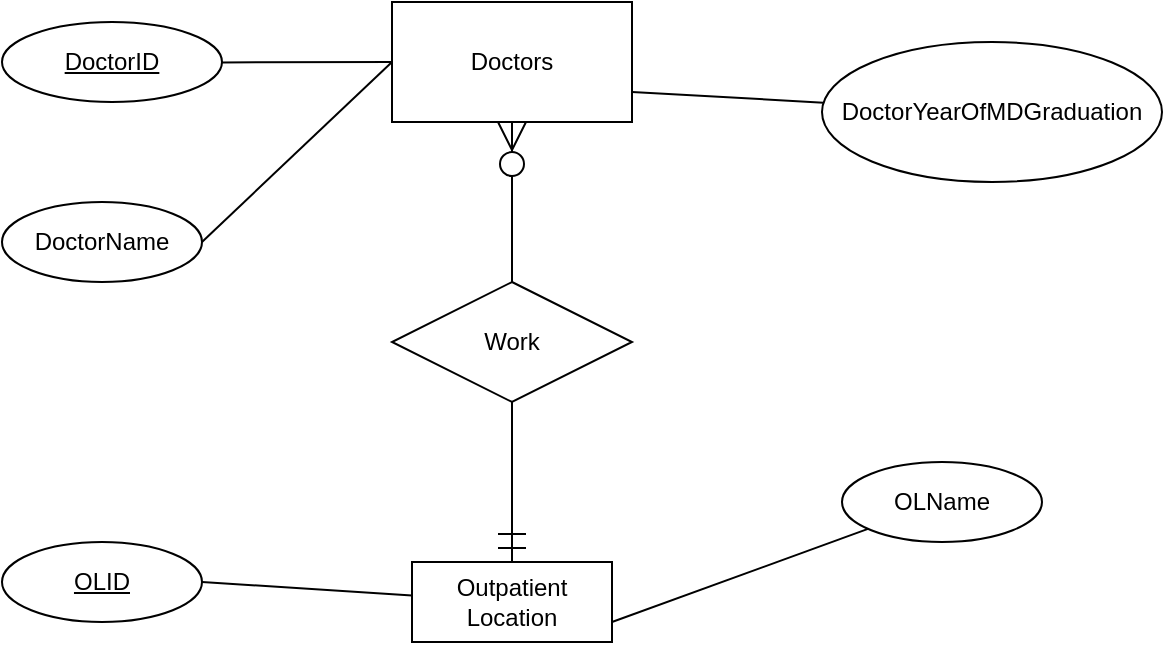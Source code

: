 <mxfile version="14.2.7" type="github">
  <diagram id="R2lEEEUBdFMjLlhIrx00" name="Page-1">
    <mxGraphModel dx="1422" dy="794" grid="1" gridSize="10" guides="1" tooltips="1" connect="1" arrows="1" fold="1" page="1" pageScale="1" pageWidth="850" pageHeight="1100" math="0" shadow="0" extFonts="Permanent Marker^https://fonts.googleapis.com/css?family=Permanent+Marker">
      <root>
        <mxCell id="0" />
        <mxCell id="1" parent="0" />
        <mxCell id="Kd4RHOhkoBYzq8kS-pFF-23" style="edgeStyle=none;rounded=1;jumpStyle=arc;orthogonalLoop=1;jettySize=auto;html=1;exitX=0.5;exitY=1;exitDx=0;exitDy=0;entryX=0.5;entryY=0;entryDx=0;entryDy=0;endArrow=none;endFill=0;strokeColor=#000000;startArrow=ERzeroToMany;startFill=1;targetPerimeterSpacing=12;endSize=12;startSize=12;sourcePerimeterSpacing=12;" parent="1" source="Kd4RHOhkoBYzq8kS-pFF-1" target="Kd4RHOhkoBYzq8kS-pFF-22" edge="1">
          <mxGeometry relative="1" as="geometry" />
        </mxCell>
        <mxCell id="Kd4RHOhkoBYzq8kS-pFF-1" value="Doctors" style="rounded=0;whiteSpace=wrap;html=1;" parent="1" vertex="1">
          <mxGeometry x="365" y="40" width="120" height="60" as="geometry" />
        </mxCell>
        <mxCell id="Kd4RHOhkoBYzq8kS-pFF-19" style="edgeStyle=none;rounded=0;jumpStyle=arc;orthogonalLoop=1;jettySize=auto;html=1;endArrow=none;endFill=0;" parent="1" source="Kd4RHOhkoBYzq8kS-pFF-15" target="Kd4RHOhkoBYzq8kS-pFF-1" edge="1">
          <mxGeometry relative="1" as="geometry" />
        </mxCell>
        <mxCell id="Kd4RHOhkoBYzq8kS-pFF-15" value="DoctorID" style="ellipse;whiteSpace=wrap;html=1;align=center;fontStyle=4;" parent="1" vertex="1">
          <mxGeometry x="170" y="50" width="110" height="40" as="geometry" />
        </mxCell>
        <mxCell id="Kd4RHOhkoBYzq8kS-pFF-18" style="edgeStyle=none;rounded=0;jumpStyle=arc;orthogonalLoop=1;jettySize=auto;html=1;exitX=1;exitY=0.5;exitDx=0;exitDy=0;entryX=0;entryY=0.5;entryDx=0;entryDy=0;endArrow=none;endFill=0;" parent="1" source="Kd4RHOhkoBYzq8kS-pFF-17" target="Kd4RHOhkoBYzq8kS-pFF-1" edge="1">
          <mxGeometry relative="1" as="geometry" />
        </mxCell>
        <mxCell id="Kd4RHOhkoBYzq8kS-pFF-17" value="DoctorName" style="ellipse;whiteSpace=wrap;html=1;align=center;" parent="1" vertex="1">
          <mxGeometry x="170" y="140" width="100" height="40" as="geometry" />
        </mxCell>
        <mxCell id="Kd4RHOhkoBYzq8kS-pFF-21" style="edgeStyle=none;rounded=0;jumpStyle=arc;orthogonalLoop=1;jettySize=auto;html=1;entryX=1;entryY=0.75;entryDx=0;entryDy=0;endArrow=none;endFill=0;" parent="1" source="Kd4RHOhkoBYzq8kS-pFF-20" target="Kd4RHOhkoBYzq8kS-pFF-1" edge="1">
          <mxGeometry relative="1" as="geometry" />
        </mxCell>
        <mxCell id="Kd4RHOhkoBYzq8kS-pFF-20" value="DoctorYearOfMDGraduation" style="ellipse;whiteSpace=wrap;html=1;align=center;" parent="1" vertex="1">
          <mxGeometry x="580" y="60" width="170" height="70" as="geometry" />
        </mxCell>
        <mxCell id="Kd4RHOhkoBYzq8kS-pFF-25" style="edgeStyle=none;rounded=1;jumpStyle=arc;orthogonalLoop=1;jettySize=auto;html=1;startArrow=none;startFill=0;endArrow=ERmandOne;endFill=0;strokeColor=#000000;startSize=11;endSize=12;" parent="1" source="Kd4RHOhkoBYzq8kS-pFF-22" target="Kd4RHOhkoBYzq8kS-pFF-24" edge="1">
          <mxGeometry relative="1" as="geometry" />
        </mxCell>
        <mxCell id="Kd4RHOhkoBYzq8kS-pFF-22" value="Work" style="shape=rhombus;perimeter=rhombusPerimeter;whiteSpace=wrap;html=1;align=center;" parent="1" vertex="1">
          <mxGeometry x="365" y="180" width="120" height="60" as="geometry" />
        </mxCell>
        <mxCell id="Kd4RHOhkoBYzq8kS-pFF-24" value="Outpatient Location" style="whiteSpace=wrap;html=1;align=center;" parent="1" vertex="1">
          <mxGeometry x="375" y="320" width="100" height="40" as="geometry" />
        </mxCell>
        <mxCell id="Kd4RHOhkoBYzq8kS-pFF-28" style="edgeStyle=none;rounded=1;jumpStyle=arc;orthogonalLoop=1;jettySize=auto;html=1;entryX=1;entryY=0.75;entryDx=0;entryDy=0;startArrow=none;startFill=0;startSize=12;sourcePerimeterSpacing=0;endArrow=none;endFill=0;endSize=12;targetPerimeterSpacing=0;strokeColor=#000000;" parent="1" source="Kd4RHOhkoBYzq8kS-pFF-26" target="Kd4RHOhkoBYzq8kS-pFF-24" edge="1">
          <mxGeometry relative="1" as="geometry" />
        </mxCell>
        <mxCell id="Kd4RHOhkoBYzq8kS-pFF-26" value="OLName" style="ellipse;whiteSpace=wrap;html=1;align=center;" parent="1" vertex="1">
          <mxGeometry x="590" y="270" width="100" height="40" as="geometry" />
        </mxCell>
        <mxCell id="Kd4RHOhkoBYzq8kS-pFF-30" style="edgeStyle=none;rounded=1;jumpStyle=arc;orthogonalLoop=1;jettySize=auto;html=1;exitX=1;exitY=0.5;exitDx=0;exitDy=0;startArrow=none;startFill=0;startSize=12;sourcePerimeterSpacing=12;endArrow=none;endFill=0;endSize=12;targetPerimeterSpacing=0;strokeColor=#000000;" parent="1" source="Kd4RHOhkoBYzq8kS-pFF-29" target="Kd4RHOhkoBYzq8kS-pFF-24" edge="1">
          <mxGeometry relative="1" as="geometry" />
        </mxCell>
        <mxCell id="Kd4RHOhkoBYzq8kS-pFF-29" value="OLID" style="ellipse;whiteSpace=wrap;html=1;align=center;fontStyle=4;" parent="1" vertex="1">
          <mxGeometry x="170" y="310" width="100" height="40" as="geometry" />
        </mxCell>
      </root>
    </mxGraphModel>
  </diagram>
</mxfile>
